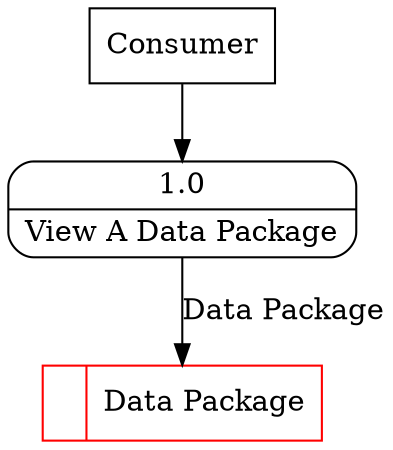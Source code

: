 digraph dfd2{ 
node[shape=record]
200 [label="<f0>  |<f1> Data Package " color=red];
201 [label="Consumer" shape=box];
202 [label="{<f0> 1.0|<f1> View A Data Package }" shape=Mrecord];
201 -> 202
202 -> 200 [label="Data Package"]
}